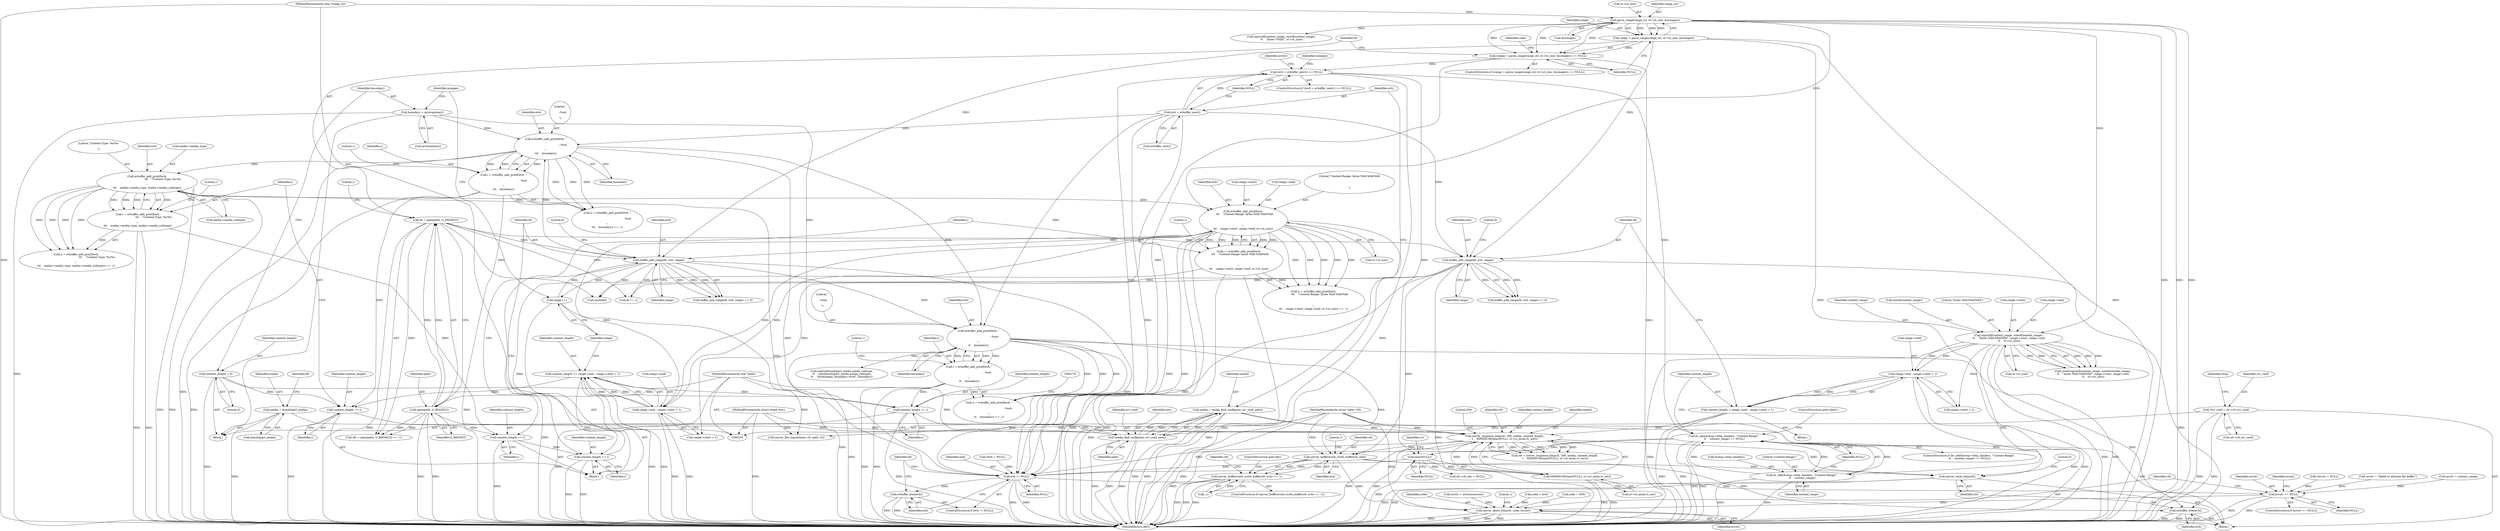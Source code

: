 digraph "0_src_142cfc82b932bc211218fbd7bdda8c7ce83f19df_1@API" {
"1000437" [label="(Call,server_bufferevent_write_buffer(clt, evb))"];
"1000413" [label="(Call,server_response_http(clt, 206, media, content_length,\n \t    MINIMUM(time(NULL), st->st_mtim.tv_sec)))"];
"1000107" [label="(MethodParameterIn,struct client *clt)"];
"1000208" [label="(Call,media = media_find_config(env, srv_conf, path))"];
"1000210" [label="(Call,media_find_config(env, srv_conf, path))"];
"1000106" [label="(MethodParameterIn,struct httpd *env)"];
"1000113" [label="(Call,*srv_conf = clt->clt_srv_conf)"];
"1000202" [label="(Call,open(path, O_RDONLY))"];
"1000108" [label="(MethodParameterIn,char *path)"];
"1000401" [label="(Call,media = &multipart_media)"];
"1000375" [label="(Call,content_length += i)"];
"1000366" [label="(Call,i = evbuffer_add_printf(evb, \"\r\n--%ud--\r\n\",\n\t\t    boundary))"];
"1000368" [label="(Call,evbuffer_add_printf(evb, \"\r\n--%ud--\r\n\",\n\t\t    boundary))"];
"1000216" [label="(Call,evb = evbuffer_new())"];
"1000345" [label="(Call,buffer_add_range(fd, evb, range))"];
"1000200" [label="(Call,fd = open(path, O_RDONLY))"];
"1000325" [label="(Call,evbuffer_add_printf(evb,\n \t\t\t    \"Content-Range: bytes %lld-%lld/%lld\r\n\r\n\",\n\t\t\t    range->start, range->end, st->st_size))"];
"1000306" [label="(Call,evbuffer_add_printf(evb,\n\t\t\t    \"Content-Type: %s/%s\r\n\",\n\t\t\t    media->media_type, media->media_subtype))"];
"1000292" [label="(Call,evbuffer_add_printf(evb, \"\r\n--%ud\r\n\",\n\t\t\t    boundary))"];
"1000281" [label="(Call,boundary = arc4random())"];
"1000353" [label="(Call,range->end - range->start + 1)"];
"1000172" [label="(Call,parse_range(range_str, st->st_size, &nranges))"];
"1000110" [label="(MethodParameterIn,char *range_str)"];
"1000170" [label="(Call,range = parse_range(range_str, st->st_size, &nranges))"];
"1000362" [label="(Call,range++)"];
"1000351" [label="(Call,content_length += range->end - range->start + 1)"];
"1000340" [label="(Call,content_length += i)"];
"1000323" [label="(Call,i = evbuffer_add_printf(evb,\n \t\t\t    \"Content-Range: bytes %lld-%lld/%lld\r\n\r\n\",\n\t\t\t    range->start, range->end, st->st_size))"];
"1000318" [label="(Call,content_length += i)"];
"1000304" [label="(Call,i = evbuffer_add_printf(evb,\n\t\t\t    \"Content-Type: %s/%s\r\n\",\n\t\t\t    media->media_type, media->media_subtype))"];
"1000299" [label="(Call,content_length += i)"];
"1000290" [label="(Call,i = evbuffer_add_printf(evb, \"\r\n--%ud\r\n\",\n\t\t\t    boundary))"];
"1000278" [label="(Call,content_length = 0)"];
"1000257" [label="(Call,content_length = range->end - range->start + 1)"];
"1000259" [label="(Call,range->end - range->start + 1)"];
"1000232" [label="(Call,snprintf(content_range, sizeof(content_range),\n \t\t    \"bytes %lld-%lld/%lld\", range->start, range->end,\n \t\t    st->st_size))"];
"1000418" [label="(Call,MINIMUM(time(NULL), st->st_mtim.tv_sec))"];
"1000419" [label="(Call,time(NULL))"];
"1000247" [label="(Call,kv_add(&resp->http_headers, \"Content-Range\",\n \t\t    content_range) == NULL)"];
"1000248" [label="(Call,kv_add(&resp->http_headers, \"Content-Range\",\n \t\t    content_range))"];
"1000215" [label="(Call,(evb = evbuffer_new()) == NULL)"];
"1000169" [label="(Call,(range = parse_range(range_str, st->st_size, &nranges)) == NULL)"];
"1000270" [label="(Call,buffer_add_range(fd, evb, range))"];
"1000436" [label="(Call,server_bufferevent_write_buffer(clt, evb) == -1)"];
"1000471" [label="(Call,evbuffer_free(evb))"];
"1000473" [label="(Call,server_reset_http(clt))"];
"1000496" [label="(Call,evb != NULL)"];
"1000499" [label="(Call,evbuffer_free(evb))"];
"1000509" [label="(Call,errstr == NULL)"];
"1000516" [label="(Call,server_abort_http(clt, code, errstr))"];
"1000292" [label="(Call,evbuffer_add_printf(evb, \"\r\n--%ud\r\n\",\n\t\t\t    boundary))"];
"1000182" [label="(Identifier,code)"];
"1000509" [label="(Call,errstr == NULL)"];
"1000326" [label="(Identifier,evb)"];
"1000243" [label="(Call,st->st_size)"];
"1000349" [label="(Literal,0)"];
"1000445" [label="(Identifier,clt)"];
"1000258" [label="(Identifier,content_length)"];
"1000362" [label="(Call,range++)"];
"1000186" [label="(Call,snprintf(content_range, sizeof(content_range),\n \t\t    \"bytes */%lld\", st->st_size))"];
"1000257" [label="(Call,content_length = range->end - range->start + 1)"];
"1000232" [label="(Call,snprintf(content_range, sizeof(content_range),\n \t\t    \"bytes %lld-%lld/%lld\", range->start, range->end,\n \t\t    st->st_size))"];
"1000273" [label="(Identifier,range)"];
"1000522" [label="(Literal,1)"];
"1000212" [label="(Identifier,srv_conf)"];
"1000270" [label="(Call,buffer_add_range(fd, evb, range))"];
"1000373" [label="(Literal,1)"];
"1000301" [label="(Identifier,i)"];
"1000498" [label="(Identifier,NULL)"];
"1000277" [label="(Block,)"];
"1000213" [label="(Identifier,path)"];
"1000210" [label="(Call,media_find_config(env, srv_conf, path))"];
"1000181" [label="(Call,code = 416)"];
"1000219" [label="(Identifier,NULL)"];
"1000290" [label="(Call,i = evbuffer_add_printf(evb, \"\r\n--%ud\r\n\",\n\t\t\t    boundary))"];
"1000271" [label="(Identifier,fd)"];
"1000346" [label="(Identifier,fd)"];
"1000441" [label="(Literal,1)"];
"1000211" [label="(Identifier,env)"];
"1000511" [label="(Identifier,NULL)"];
"1000217" [label="(Identifier,evb)"];
"1000402" [label="(Identifier,media)"];
"1000240" [label="(Call,range->end)"];
"1000344" [label="(Call,buffer_add_range(fd, evb, range) == 0)"];
"1000304" [label="(Call,i = evbuffer_add_printf(evb,\n\t\t\t    \"Content-Type: %s/%s\r\n\",\n\t\t\t    media->media_type, media->media_subtype))"];
"1000233" [label="(Identifier,content_range)"];
"1000115" [label="(Call,clt->clt_srv_conf)"];
"1000179" [label="(Identifier,NULL)"];
"1000306" [label="(Call,evbuffer_add_printf(evb,\n\t\t\t    \"Content-Type: %s/%s\r\n\",\n\t\t\t    media->media_type, media->media_subtype))"];
"1000510" [label="(Identifier,errstr)"];
"1000114" [label="(Identifier,srv_conf)"];
"1000170" [label="(Call,range = parse_range(range_str, st->st_size, &nranges))"];
"1000209" [label="(Identifier,media)"];
"1000234" [label="(Call,sizeof(content_range))"];
"1000328" [label="(Call,range->start)"];
"1000352" [label="(Identifier,content_length)"];
"1000236" [label="(Literal,\"bytes %lld-%lld/%lld\")"];
"1000227" [label="(Identifier,nranges)"];
"1000325" [label="(Call,evbuffer_add_printf(evb,\n \t\t\t    \"Content-Range: bytes %lld-%lld/%lld\r\n\r\n\",\n\t\t\t    range->start, range->end, st->st_size))"];
"1000512" [label="(Call,errstr = strerror(errno))"];
"1000503" [label="(Identifier,fd)"];
"1000287" [label="(Block,)"];
"1000319" [label="(Identifier,content_length)"];
"1000247" [label="(Call,kv_add(&resp->http_headers, \"Content-Range\",\n \t\t    content_range) == NULL)"];
"1000495" [label="(ControlStructure,if (evb != NULL))"];
"1000401" [label="(Call,media = &multipart_media)"];
"1000473" [label="(Call,server_reset_http(clt))"];
"1000334" [label="(Call,st->st_size)"];
"1000177" [label="(Call,&nranges)"];
"1000367" [label="(Identifier,i)"];
"1000297" [label="(Literal,1)"];
"1000371" [label="(Identifier,boundary)"];
"1000331" [label="(Call,range->end)"];
"1000291" [label="(Identifier,i)"];
"1000496" [label="(Call,evb != NULL)"];
"1000215" [label="(Call,(evb = evbuffer_new()) == NULL)"];
"1000256" [label="(ControlStructure,goto abort;)"];
"1000513" [label="(Identifier,errstr)"];
"1000206" [label="(Literal,1)"];
"1000248" [label="(Call,kv_add(&resp->http_headers, \"Content-Range\",\n \t\t    content_range))"];
"1000171" [label="(Identifier,range)"];
"1000414" [label="(Identifier,clt)"];
"1000323" [label="(Call,i = evbuffer_add_printf(evb,\n \t\t\t    \"Content-Range: bytes %lld-%lld/%lld\r\n\r\n\",\n\t\t\t    range->start, range->end, st->st_size))"];
"1000340" [label="(Call,content_length += i)"];
"1000120" [label="(Identifier,resp)"];
"1000406" [label="(Identifier,fd)"];
"1000309" [label="(Call,media->media_type)"];
"1000216" [label="(Call,evb = evbuffer_new())"];
"1000308" [label="(Literal,\"Content-Type: %s/%s\r\n\")"];
"1000169" [label="(Call,(range = parse_range(range_str, st->st_size, &nranges)) == NULL)"];
"1000200" [label="(Call,fd = open(path, O_RDONLY))"];
"1000375" [label="(Call,content_length += i)"];
"1000341" [label="(Identifier,content_length)"];
"1000489" [label="(Call,clt->clt_bev = NULL)"];
"1000168" [label="(ControlStructure,if ((range = parse_range(range_str, st->st_size, &nranges)) == NULL))"];
"1000423" [label="(Identifier,st)"];
"1000272" [label="(Identifier,evb)"];
"1000365" [label="(Call,(i = evbuffer_add_printf(evb, \"\r\n--%ud--\r\n\",\n\t\t    boundary)) == -1)"];
"1000263" [label="(Call,range->start + 1)"];
"1000438" [label="(Identifier,clt)"];
"1000260" [label="(Call,range->end)"];
"1000405" [label="(Call,close(fd))"];
"1000351" [label="(Call,content_length += range->end - range->start + 1)"];
"1000523" [label="(MethodReturn,RET)"];
"1000318" [label="(Call,content_length += i)"];
"1000436" [label="(Call,server_bufferevent_write_buffer(clt, evb) == -1)"];
"1000348" [label="(Identifier,range)"];
"1000279" [label="(Identifier,content_length)"];
"1000497" [label="(Identifier,evb)"];
"1000370" [label="(Literal,\"\r\n--%ud--\r\n\")"];
"1000437" [label="(Call,server_bufferevent_write_buffer(clt, evb))"];
"1000345" [label="(Call,buffer_add_range(fd, evb, range))"];
"1000281" [label="(Call,boundary = arc4random())"];
"1000294" [label="(Literal,\"\r\n--%ud\r\n\")"];
"1000249" [label="(Call,&resp->http_headers)"];
"1000222" [label="(Identifier,errstr)"];
"1000517" [label="(Identifier,clt)"];
"1000303" [label="(Call,(i = evbuffer_add_printf(evb,\n\t\t\t    \"Content-Type: %s/%s\r\n\",\n\t\t\t    media->media_type, media->media_subtype)) == -1)"];
"1000111" [label="(Block,)"];
"1000204" [label="(Identifier,O_RDONLY)"];
"1000110" [label="(MethodParameterIn,char *range_str)"];
"1000305" [label="(Identifier,i)"];
"1000474" [label="(Identifier,clt)"];
"1000108" [label="(MethodParameterIn,char *path)"];
"1000289" [label="(Call,(i = evbuffer_add_printf(evb, \"\r\n--%ud\r\n\",\n\t\t\t    boundary)) == -1)"];
"1000354" [label="(Call,range->end)"];
"1000299" [label="(Call,content_length += i)"];
"1000376" [label="(Identifier,content_length)"];
"1000320" [label="(Identifier,i)"];
"1000230" [label="(Call,(void)snprintf(content_range, sizeof(content_range),\n \t\t    \"bytes %lld-%lld/%lld\", range->start, range->end,\n \t\t    st->st_size))"];
"1000300" [label="(Identifier,content_length)"];
"1000153" [label="(Call,*errstr = NULL)"];
"1000107" [label="(MethodParameterIn,struct client *clt)"];
"1000421" [label="(Call,st->st_mtim.tv_sec)"];
"1000106" [label="(MethodParameterIn,struct httpd *env)"];
"1000476" [label="(Literal,0)"];
"1000282" [label="(Identifier,boundary)"];
"1000347" [label="(Identifier,evb)"];
"1000269" [label="(Call,buffer_add_range(fd, evb, range) == 0)"];
"1000253" [label="(Literal,\"Content-Range\")"];
"1000338" [label="(Literal,1)"];
"1000283" [label="(Call,arc4random())"];
"1000368" [label="(Call,evbuffer_add_printf(evb, \"\r\n--%ud--\r\n\",\n\t\t    boundary))"];
"1000274" [label="(Literal,0)"];
"1000280" [label="(Literal,0)"];
"1000516" [label="(Call,server_abort_http(clt, code, errstr))"];
"1000174" [label="(Call,st->st_size)"];
"1000420" [label="(Identifier,NULL)"];
"1000134" [label="(Call,*evb = NULL)"];
"1000417" [label="(Identifier,content_length)"];
"1000259" [label="(Call,range->end - range->start + 1)"];
"1000208" [label="(Call,media = media_find_config(env, srv_conf, path))"];
"1000403" [label="(Call,&multipart_media)"];
"1000342" [label="(Identifier,i)"];
"1000519" [label="(Identifier,errstr)"];
"1000324" [label="(Identifier,i)"];
"1000369" [label="(Identifier,evb)"];
"1000254" [label="(Identifier,content_range)"];
"1000439" [label="(Identifier,evb)"];
"1000278" [label="(Call,content_length = 0)"];
"1000327" [label="(Literal,\"Content-Range: bytes %lld-%lld/%lld\r\n\r\n\")"];
"1000139" [label="(Call,code = 500)"];
"1000307" [label="(Identifier,evb)"];
"1000413" [label="(Call,server_response_http(clt, 206, media, content_length,\n \t    MINIMUM(time(NULL), st->st_mtim.tv_sec)))"];
"1000316" [label="(Literal,1)"];
"1000500" [label="(Identifier,evb)"];
"1000221" [label="(Call,errstr = \"failed to allocate file buffer\")"];
"1000246" [label="(ControlStructure,if (kv_add(&resp->http_headers, \"Content-Range\",\n \t\t    content_range) == NULL))"];
"1000411" [label="(Call,ret = server_response_http(clt, 206, media, content_length,\n \t    MINIMUM(time(NULL), st->st_mtim.tv_sec)))"];
"1000194" [label="(Call,errstr = content_range)"];
"1000416" [label="(Identifier,media)"];
"1000518" [label="(Identifier,code)"];
"1000502" [label="(Call,fd != -1)"];
"1000295" [label="(Identifier,boundary)"];
"1000499" [label="(Call,evbuffer_free(evb))"];
"1000286" [label="(Identifier,nranges)"];
"1000113" [label="(Call,*srv_conf = clt->clt_srv_conf)"];
"1000471" [label="(Call,evbuffer_free(evb))"];
"1000353" [label="(Call,range->end - range->start + 1)"];
"1000418" [label="(Call,MINIMUM(time(NULL), st->st_mtim.tv_sec))"];
"1000214" [label="(ControlStructure,if ((evb = evbuffer_new()) == NULL))"];
"1000203" [label="(Identifier,path)"];
"1000391" [label="(Call,snprintf(multipart_media.media_subtype,\n \t\t    sizeof(multipart_media.media_subtype),\n\t\t    \"byteranges; boundary=%ud\", boundary))"];
"1000312" [label="(Call,media->media_subtype)"];
"1000419" [label="(Call,time(NULL))"];
"1000237" [label="(Call,range->start)"];
"1000229" [label="(Block,)"];
"1000472" [label="(Identifier,evb)"];
"1000508" [label="(ControlStructure,if (errstr == NULL))"];
"1000377" [label="(Identifier,i)"];
"1000293" [label="(Identifier,evb)"];
"1000255" [label="(Identifier,NULL)"];
"1000163" [label="(Call,server_file_request(env, clt, path, st))"];
"1000322" [label="(Call,(i = evbuffer_add_printf(evb,\n \t\t\t    \"Content-Range: bytes %lld-%lld/%lld\r\n\r\n\",\n\t\t\t    range->start, range->end, st->st_size)) == -1)"];
"1000202" [label="(Call,open(path, O_RDONLY))"];
"1000201" [label="(Identifier,fd)"];
"1000440" [label="(Call,-1)"];
"1000357" [label="(Call,range->start + 1)"];
"1000218" [label="(Call,evbuffer_new())"];
"1000173" [label="(Identifier,range_str)"];
"1000415" [label="(Literal,206)"];
"1000172" [label="(Call,parse_range(range_str, st->st_size, &nranges))"];
"1000442" [label="(ControlStructure,goto fail;)"];
"1000199" [label="(Call,(fd = open(path, O_RDONLY)) == -1)"];
"1000363" [label="(Identifier,range)"];
"1000435" [label="(ControlStructure,if (server_bufferevent_write_buffer(clt, evb) == -1))"];
"1000366" [label="(Call,i = evbuffer_add_printf(evb, \"\r\n--%ud--\r\n\",\n\t\t    boundary))"];
"1000437" -> "1000436"  [label="AST: "];
"1000437" -> "1000439"  [label="CFG: "];
"1000438" -> "1000437"  [label="AST: "];
"1000439" -> "1000437"  [label="AST: "];
"1000441" -> "1000437"  [label="CFG: "];
"1000437" -> "1000436"  [label="DDG: "];
"1000437" -> "1000436"  [label="DDG: "];
"1000413" -> "1000437"  [label="DDG: "];
"1000107" -> "1000437"  [label="DDG: "];
"1000368" -> "1000437"  [label="DDG: "];
"1000270" -> "1000437"  [label="DDG: "];
"1000437" -> "1000471"  [label="DDG: "];
"1000437" -> "1000473"  [label="DDG: "];
"1000437" -> "1000496"  [label="DDG: "];
"1000437" -> "1000516"  [label="DDG: "];
"1000413" -> "1000411"  [label="AST: "];
"1000413" -> "1000418"  [label="CFG: "];
"1000414" -> "1000413"  [label="AST: "];
"1000415" -> "1000413"  [label="AST: "];
"1000416" -> "1000413"  [label="AST: "];
"1000417" -> "1000413"  [label="AST: "];
"1000418" -> "1000413"  [label="AST: "];
"1000411" -> "1000413"  [label="CFG: "];
"1000413" -> "1000523"  [label="DDG: "];
"1000413" -> "1000523"  [label="DDG: "];
"1000413" -> "1000523"  [label="DDG: "];
"1000413" -> "1000411"  [label="DDG: "];
"1000413" -> "1000411"  [label="DDG: "];
"1000413" -> "1000411"  [label="DDG: "];
"1000413" -> "1000411"  [label="DDG: "];
"1000413" -> "1000411"  [label="DDG: "];
"1000107" -> "1000413"  [label="DDG: "];
"1000208" -> "1000413"  [label="DDG: "];
"1000401" -> "1000413"  [label="DDG: "];
"1000375" -> "1000413"  [label="DDG: "];
"1000257" -> "1000413"  [label="DDG: "];
"1000418" -> "1000413"  [label="DDG: "];
"1000418" -> "1000413"  [label="DDG: "];
"1000413" -> "1000473"  [label="DDG: "];
"1000107" -> "1000105"  [label="AST: "];
"1000107" -> "1000523"  [label="DDG: "];
"1000107" -> "1000163"  [label="DDG: "];
"1000107" -> "1000473"  [label="DDG: "];
"1000107" -> "1000516"  [label="DDG: "];
"1000208" -> "1000111"  [label="AST: "];
"1000208" -> "1000210"  [label="CFG: "];
"1000209" -> "1000208"  [label="AST: "];
"1000210" -> "1000208"  [label="AST: "];
"1000217" -> "1000208"  [label="CFG: "];
"1000208" -> "1000523"  [label="DDG: "];
"1000208" -> "1000523"  [label="DDG: "];
"1000210" -> "1000208"  [label="DDG: "];
"1000210" -> "1000208"  [label="DDG: "];
"1000210" -> "1000208"  [label="DDG: "];
"1000210" -> "1000213"  [label="CFG: "];
"1000211" -> "1000210"  [label="AST: "];
"1000212" -> "1000210"  [label="AST: "];
"1000213" -> "1000210"  [label="AST: "];
"1000210" -> "1000523"  [label="DDG: "];
"1000210" -> "1000523"  [label="DDG: "];
"1000210" -> "1000523"  [label="DDG: "];
"1000106" -> "1000210"  [label="DDG: "];
"1000113" -> "1000210"  [label="DDG: "];
"1000202" -> "1000210"  [label="DDG: "];
"1000108" -> "1000210"  [label="DDG: "];
"1000106" -> "1000105"  [label="AST: "];
"1000106" -> "1000523"  [label="DDG: "];
"1000106" -> "1000163"  [label="DDG: "];
"1000113" -> "1000111"  [label="AST: "];
"1000113" -> "1000115"  [label="CFG: "];
"1000114" -> "1000113"  [label="AST: "];
"1000115" -> "1000113"  [label="AST: "];
"1000120" -> "1000113"  [label="CFG: "];
"1000113" -> "1000523"  [label="DDG: "];
"1000113" -> "1000523"  [label="DDG: "];
"1000202" -> "1000200"  [label="AST: "];
"1000202" -> "1000204"  [label="CFG: "];
"1000203" -> "1000202"  [label="AST: "];
"1000204" -> "1000202"  [label="AST: "];
"1000200" -> "1000202"  [label="CFG: "];
"1000202" -> "1000523"  [label="DDG: "];
"1000202" -> "1000523"  [label="DDG: "];
"1000202" -> "1000199"  [label="DDG: "];
"1000202" -> "1000199"  [label="DDG: "];
"1000202" -> "1000200"  [label="DDG: "];
"1000202" -> "1000200"  [label="DDG: "];
"1000108" -> "1000202"  [label="DDG: "];
"1000108" -> "1000105"  [label="AST: "];
"1000108" -> "1000523"  [label="DDG: "];
"1000108" -> "1000163"  [label="DDG: "];
"1000401" -> "1000277"  [label="AST: "];
"1000401" -> "1000403"  [label="CFG: "];
"1000402" -> "1000401"  [label="AST: "];
"1000403" -> "1000401"  [label="AST: "];
"1000406" -> "1000401"  [label="CFG: "];
"1000401" -> "1000523"  [label="DDG: "];
"1000375" -> "1000277"  [label="AST: "];
"1000375" -> "1000377"  [label="CFG: "];
"1000376" -> "1000375"  [label="AST: "];
"1000377" -> "1000375"  [label="AST: "];
"1000379" -> "1000375"  [label="CFG: "];
"1000375" -> "1000523"  [label="DDG: "];
"1000366" -> "1000375"  [label="DDG: "];
"1000351" -> "1000375"  [label="DDG: "];
"1000278" -> "1000375"  [label="DDG: "];
"1000366" -> "1000365"  [label="AST: "];
"1000366" -> "1000368"  [label="CFG: "];
"1000367" -> "1000366"  [label="AST: "];
"1000368" -> "1000366"  [label="AST: "];
"1000373" -> "1000366"  [label="CFG: "];
"1000366" -> "1000523"  [label="DDG: "];
"1000366" -> "1000523"  [label="DDG: "];
"1000366" -> "1000365"  [label="DDG: "];
"1000368" -> "1000366"  [label="DDG: "];
"1000368" -> "1000366"  [label="DDG: "];
"1000368" -> "1000366"  [label="DDG: "];
"1000368" -> "1000371"  [label="CFG: "];
"1000369" -> "1000368"  [label="AST: "];
"1000370" -> "1000368"  [label="AST: "];
"1000371" -> "1000368"  [label="AST: "];
"1000368" -> "1000523"  [label="DDG: "];
"1000368" -> "1000365"  [label="DDG: "];
"1000368" -> "1000365"  [label="DDG: "];
"1000368" -> "1000365"  [label="DDG: "];
"1000216" -> "1000368"  [label="DDG: "];
"1000345" -> "1000368"  [label="DDG: "];
"1000281" -> "1000368"  [label="DDG: "];
"1000292" -> "1000368"  [label="DDG: "];
"1000368" -> "1000391"  [label="DDG: "];
"1000368" -> "1000471"  [label="DDG: "];
"1000368" -> "1000496"  [label="DDG: "];
"1000216" -> "1000215"  [label="AST: "];
"1000216" -> "1000218"  [label="CFG: "];
"1000217" -> "1000216"  [label="AST: "];
"1000218" -> "1000216"  [label="AST: "];
"1000219" -> "1000216"  [label="CFG: "];
"1000216" -> "1000523"  [label="DDG: "];
"1000216" -> "1000215"  [label="DDG: "];
"1000216" -> "1000270"  [label="DDG: "];
"1000216" -> "1000292"  [label="DDG: "];
"1000216" -> "1000496"  [label="DDG: "];
"1000345" -> "1000344"  [label="AST: "];
"1000345" -> "1000348"  [label="CFG: "];
"1000346" -> "1000345"  [label="AST: "];
"1000347" -> "1000345"  [label="AST: "];
"1000348" -> "1000345"  [label="AST: "];
"1000349" -> "1000345"  [label="CFG: "];
"1000345" -> "1000523"  [label="DDG: "];
"1000345" -> "1000292"  [label="DDG: "];
"1000345" -> "1000344"  [label="DDG: "];
"1000345" -> "1000344"  [label="DDG: "];
"1000345" -> "1000344"  [label="DDG: "];
"1000200" -> "1000345"  [label="DDG: "];
"1000325" -> "1000345"  [label="DDG: "];
"1000170" -> "1000345"  [label="DDG: "];
"1000362" -> "1000345"  [label="DDG: "];
"1000345" -> "1000362"  [label="DDG: "];
"1000345" -> "1000405"  [label="DDG: "];
"1000345" -> "1000496"  [label="DDG: "];
"1000345" -> "1000502"  [label="DDG: "];
"1000200" -> "1000199"  [label="AST: "];
"1000201" -> "1000200"  [label="AST: "];
"1000206" -> "1000200"  [label="CFG: "];
"1000200" -> "1000523"  [label="DDG: "];
"1000200" -> "1000199"  [label="DDG: "];
"1000200" -> "1000270"  [label="DDG: "];
"1000200" -> "1000405"  [label="DDG: "];
"1000200" -> "1000502"  [label="DDG: "];
"1000325" -> "1000323"  [label="AST: "];
"1000325" -> "1000334"  [label="CFG: "];
"1000326" -> "1000325"  [label="AST: "];
"1000327" -> "1000325"  [label="AST: "];
"1000328" -> "1000325"  [label="AST: "];
"1000331" -> "1000325"  [label="AST: "];
"1000334" -> "1000325"  [label="AST: "];
"1000323" -> "1000325"  [label="CFG: "];
"1000325" -> "1000523"  [label="DDG: "];
"1000325" -> "1000523"  [label="DDG: "];
"1000325" -> "1000523"  [label="DDG: "];
"1000325" -> "1000322"  [label="DDG: "];
"1000325" -> "1000322"  [label="DDG: "];
"1000325" -> "1000322"  [label="DDG: "];
"1000325" -> "1000322"  [label="DDG: "];
"1000325" -> "1000322"  [label="DDG: "];
"1000325" -> "1000323"  [label="DDG: "];
"1000325" -> "1000323"  [label="DDG: "];
"1000325" -> "1000323"  [label="DDG: "];
"1000325" -> "1000323"  [label="DDG: "];
"1000325" -> "1000323"  [label="DDG: "];
"1000306" -> "1000325"  [label="DDG: "];
"1000353" -> "1000325"  [label="DDG: "];
"1000172" -> "1000325"  [label="DDG: "];
"1000325" -> "1000353"  [label="DDG: "];
"1000325" -> "1000353"  [label="DDG: "];
"1000325" -> "1000357"  [label="DDG: "];
"1000325" -> "1000496"  [label="DDG: "];
"1000306" -> "1000304"  [label="AST: "];
"1000306" -> "1000312"  [label="CFG: "];
"1000307" -> "1000306"  [label="AST: "];
"1000308" -> "1000306"  [label="AST: "];
"1000309" -> "1000306"  [label="AST: "];
"1000312" -> "1000306"  [label="AST: "];
"1000304" -> "1000306"  [label="CFG: "];
"1000306" -> "1000523"  [label="DDG: "];
"1000306" -> "1000523"  [label="DDG: "];
"1000306" -> "1000303"  [label="DDG: "];
"1000306" -> "1000303"  [label="DDG: "];
"1000306" -> "1000303"  [label="DDG: "];
"1000306" -> "1000303"  [label="DDG: "];
"1000306" -> "1000304"  [label="DDG: "];
"1000306" -> "1000304"  [label="DDG: "];
"1000306" -> "1000304"  [label="DDG: "];
"1000306" -> "1000304"  [label="DDG: "];
"1000292" -> "1000306"  [label="DDG: "];
"1000306" -> "1000496"  [label="DDG: "];
"1000292" -> "1000290"  [label="AST: "];
"1000292" -> "1000295"  [label="CFG: "];
"1000293" -> "1000292"  [label="AST: "];
"1000294" -> "1000292"  [label="AST: "];
"1000295" -> "1000292"  [label="AST: "];
"1000290" -> "1000292"  [label="CFG: "];
"1000292" -> "1000523"  [label="DDG: "];
"1000292" -> "1000289"  [label="DDG: "];
"1000292" -> "1000289"  [label="DDG: "];
"1000292" -> "1000289"  [label="DDG: "];
"1000292" -> "1000290"  [label="DDG: "];
"1000292" -> "1000290"  [label="DDG: "];
"1000292" -> "1000290"  [label="DDG: "];
"1000281" -> "1000292"  [label="DDG: "];
"1000292" -> "1000496"  [label="DDG: "];
"1000281" -> "1000277"  [label="AST: "];
"1000281" -> "1000283"  [label="CFG: "];
"1000282" -> "1000281"  [label="AST: "];
"1000283" -> "1000281"  [label="AST: "];
"1000286" -> "1000281"  [label="CFG: "];
"1000281" -> "1000523"  [label="DDG: "];
"1000353" -> "1000351"  [label="AST: "];
"1000353" -> "1000357"  [label="CFG: "];
"1000354" -> "1000353"  [label="AST: "];
"1000357" -> "1000353"  [label="AST: "];
"1000351" -> "1000353"  [label="CFG: "];
"1000353" -> "1000523"  [label="DDG: "];
"1000353" -> "1000523"  [label="DDG: "];
"1000353" -> "1000351"  [label="DDG: "];
"1000353" -> "1000351"  [label="DDG: "];
"1000172" -> "1000170"  [label="AST: "];
"1000172" -> "1000177"  [label="CFG: "];
"1000173" -> "1000172"  [label="AST: "];
"1000174" -> "1000172"  [label="AST: "];
"1000177" -> "1000172"  [label="AST: "];
"1000170" -> "1000172"  [label="CFG: "];
"1000172" -> "1000523"  [label="DDG: "];
"1000172" -> "1000523"  [label="DDG: "];
"1000172" -> "1000523"  [label="DDG: "];
"1000172" -> "1000169"  [label="DDG: "];
"1000172" -> "1000169"  [label="DDG: "];
"1000172" -> "1000169"  [label="DDG: "];
"1000172" -> "1000170"  [label="DDG: "];
"1000172" -> "1000170"  [label="DDG: "];
"1000172" -> "1000170"  [label="DDG: "];
"1000110" -> "1000172"  [label="DDG: "];
"1000172" -> "1000186"  [label="DDG: "];
"1000172" -> "1000232"  [label="DDG: "];
"1000110" -> "1000105"  [label="AST: "];
"1000110" -> "1000523"  [label="DDG: "];
"1000170" -> "1000169"  [label="AST: "];
"1000171" -> "1000170"  [label="AST: "];
"1000179" -> "1000170"  [label="CFG: "];
"1000170" -> "1000523"  [label="DDG: "];
"1000170" -> "1000523"  [label="DDG: "];
"1000170" -> "1000169"  [label="DDG: "];
"1000170" -> "1000270"  [label="DDG: "];
"1000362" -> "1000287"  [label="AST: "];
"1000362" -> "1000363"  [label="CFG: "];
"1000363" -> "1000362"  [label="AST: "];
"1000286" -> "1000362"  [label="CFG: "];
"1000362" -> "1000523"  [label="DDG: "];
"1000351" -> "1000287"  [label="AST: "];
"1000352" -> "1000351"  [label="AST: "];
"1000363" -> "1000351"  [label="CFG: "];
"1000351" -> "1000523"  [label="DDG: "];
"1000351" -> "1000523"  [label="DDG: "];
"1000351" -> "1000299"  [label="DDG: "];
"1000340" -> "1000351"  [label="DDG: "];
"1000340" -> "1000287"  [label="AST: "];
"1000340" -> "1000342"  [label="CFG: "];
"1000341" -> "1000340"  [label="AST: "];
"1000342" -> "1000340"  [label="AST: "];
"1000346" -> "1000340"  [label="CFG: "];
"1000340" -> "1000523"  [label="DDG: "];
"1000340" -> "1000523"  [label="DDG: "];
"1000323" -> "1000340"  [label="DDG: "];
"1000318" -> "1000340"  [label="DDG: "];
"1000323" -> "1000322"  [label="AST: "];
"1000324" -> "1000323"  [label="AST: "];
"1000338" -> "1000323"  [label="CFG: "];
"1000323" -> "1000523"  [label="DDG: "];
"1000323" -> "1000523"  [label="DDG: "];
"1000323" -> "1000322"  [label="DDG: "];
"1000318" -> "1000287"  [label="AST: "];
"1000318" -> "1000320"  [label="CFG: "];
"1000319" -> "1000318"  [label="AST: "];
"1000320" -> "1000318"  [label="AST: "];
"1000324" -> "1000318"  [label="CFG: "];
"1000318" -> "1000523"  [label="DDG: "];
"1000304" -> "1000318"  [label="DDG: "];
"1000299" -> "1000318"  [label="DDG: "];
"1000304" -> "1000303"  [label="AST: "];
"1000305" -> "1000304"  [label="AST: "];
"1000316" -> "1000304"  [label="CFG: "];
"1000304" -> "1000523"  [label="DDG: "];
"1000304" -> "1000523"  [label="DDG: "];
"1000304" -> "1000303"  [label="DDG: "];
"1000299" -> "1000287"  [label="AST: "];
"1000299" -> "1000301"  [label="CFG: "];
"1000300" -> "1000299"  [label="AST: "];
"1000301" -> "1000299"  [label="AST: "];
"1000305" -> "1000299"  [label="CFG: "];
"1000299" -> "1000523"  [label="DDG: "];
"1000290" -> "1000299"  [label="DDG: "];
"1000278" -> "1000299"  [label="DDG: "];
"1000290" -> "1000289"  [label="AST: "];
"1000291" -> "1000290"  [label="AST: "];
"1000297" -> "1000290"  [label="CFG: "];
"1000290" -> "1000523"  [label="DDG: "];
"1000290" -> "1000523"  [label="DDG: "];
"1000290" -> "1000289"  [label="DDG: "];
"1000278" -> "1000277"  [label="AST: "];
"1000278" -> "1000280"  [label="CFG: "];
"1000279" -> "1000278"  [label="AST: "];
"1000280" -> "1000278"  [label="AST: "];
"1000282" -> "1000278"  [label="CFG: "];
"1000278" -> "1000523"  [label="DDG: "];
"1000257" -> "1000229"  [label="AST: "];
"1000257" -> "1000259"  [label="CFG: "];
"1000258" -> "1000257"  [label="AST: "];
"1000259" -> "1000257"  [label="AST: "];
"1000271" -> "1000257"  [label="CFG: "];
"1000257" -> "1000523"  [label="DDG: "];
"1000257" -> "1000523"  [label="DDG: "];
"1000259" -> "1000257"  [label="DDG: "];
"1000259" -> "1000257"  [label="DDG: "];
"1000259" -> "1000263"  [label="CFG: "];
"1000260" -> "1000259"  [label="AST: "];
"1000263" -> "1000259"  [label="AST: "];
"1000259" -> "1000523"  [label="DDG: "];
"1000259" -> "1000523"  [label="DDG: "];
"1000232" -> "1000259"  [label="DDG: "];
"1000232" -> "1000259"  [label="DDG: "];
"1000232" -> "1000230"  [label="AST: "];
"1000232" -> "1000243"  [label="CFG: "];
"1000233" -> "1000232"  [label="AST: "];
"1000234" -> "1000232"  [label="AST: "];
"1000236" -> "1000232"  [label="AST: "];
"1000237" -> "1000232"  [label="AST: "];
"1000240" -> "1000232"  [label="AST: "];
"1000243" -> "1000232"  [label="AST: "];
"1000230" -> "1000232"  [label="CFG: "];
"1000232" -> "1000523"  [label="DDG: "];
"1000232" -> "1000523"  [label="DDG: "];
"1000232" -> "1000523"  [label="DDG: "];
"1000232" -> "1000230"  [label="DDG: "];
"1000232" -> "1000230"  [label="DDG: "];
"1000232" -> "1000230"  [label="DDG: "];
"1000232" -> "1000230"  [label="DDG: "];
"1000232" -> "1000230"  [label="DDG: "];
"1000232" -> "1000248"  [label="DDG: "];
"1000232" -> "1000263"  [label="DDG: "];
"1000418" -> "1000421"  [label="CFG: "];
"1000419" -> "1000418"  [label="AST: "];
"1000421" -> "1000418"  [label="AST: "];
"1000418" -> "1000523"  [label="DDG: "];
"1000418" -> "1000523"  [label="DDG: "];
"1000419" -> "1000418"  [label="DDG: "];
"1000419" -> "1000420"  [label="CFG: "];
"1000420" -> "1000419"  [label="AST: "];
"1000423" -> "1000419"  [label="CFG: "];
"1000419" -> "1000523"  [label="DDG: "];
"1000247" -> "1000419"  [label="DDG: "];
"1000215" -> "1000419"  [label="DDG: "];
"1000419" -> "1000489"  [label="DDG: "];
"1000419" -> "1000496"  [label="DDG: "];
"1000247" -> "1000246"  [label="AST: "];
"1000247" -> "1000255"  [label="CFG: "];
"1000248" -> "1000247"  [label="AST: "];
"1000255" -> "1000247"  [label="AST: "];
"1000256" -> "1000247"  [label="CFG: "];
"1000258" -> "1000247"  [label="CFG: "];
"1000247" -> "1000523"  [label="DDG: "];
"1000247" -> "1000523"  [label="DDG: "];
"1000248" -> "1000247"  [label="DDG: "];
"1000248" -> "1000247"  [label="DDG: "];
"1000248" -> "1000247"  [label="DDG: "];
"1000215" -> "1000247"  [label="DDG: "];
"1000247" -> "1000496"  [label="DDG: "];
"1000248" -> "1000254"  [label="CFG: "];
"1000249" -> "1000248"  [label="AST: "];
"1000253" -> "1000248"  [label="AST: "];
"1000254" -> "1000248"  [label="AST: "];
"1000255" -> "1000248"  [label="CFG: "];
"1000248" -> "1000523"  [label="DDG: "];
"1000248" -> "1000523"  [label="DDG: "];
"1000215" -> "1000214"  [label="AST: "];
"1000215" -> "1000219"  [label="CFG: "];
"1000219" -> "1000215"  [label="AST: "];
"1000222" -> "1000215"  [label="CFG: "];
"1000227" -> "1000215"  [label="CFG: "];
"1000215" -> "1000523"  [label="DDG: "];
"1000169" -> "1000215"  [label="DDG: "];
"1000215" -> "1000496"  [label="DDG: "];
"1000169" -> "1000168"  [label="AST: "];
"1000169" -> "1000179"  [label="CFG: "];
"1000179" -> "1000169"  [label="AST: "];
"1000182" -> "1000169"  [label="CFG: "];
"1000201" -> "1000169"  [label="CFG: "];
"1000169" -> "1000523"  [label="DDG: "];
"1000169" -> "1000496"  [label="DDG: "];
"1000270" -> "1000269"  [label="AST: "];
"1000270" -> "1000273"  [label="CFG: "];
"1000271" -> "1000270"  [label="AST: "];
"1000272" -> "1000270"  [label="AST: "];
"1000273" -> "1000270"  [label="AST: "];
"1000274" -> "1000270"  [label="CFG: "];
"1000270" -> "1000523"  [label="DDG: "];
"1000270" -> "1000269"  [label="DDG: "];
"1000270" -> "1000269"  [label="DDG: "];
"1000270" -> "1000269"  [label="DDG: "];
"1000270" -> "1000405"  [label="DDG: "];
"1000270" -> "1000471"  [label="DDG: "];
"1000270" -> "1000496"  [label="DDG: "];
"1000270" -> "1000502"  [label="DDG: "];
"1000436" -> "1000435"  [label="AST: "];
"1000436" -> "1000440"  [label="CFG: "];
"1000440" -> "1000436"  [label="AST: "];
"1000442" -> "1000436"  [label="CFG: "];
"1000445" -> "1000436"  [label="CFG: "];
"1000436" -> "1000523"  [label="DDG: "];
"1000436" -> "1000523"  [label="DDG: "];
"1000436" -> "1000523"  [label="DDG: "];
"1000440" -> "1000436"  [label="DDG: "];
"1000471" -> "1000111"  [label="AST: "];
"1000471" -> "1000472"  [label="CFG: "];
"1000472" -> "1000471"  [label="AST: "];
"1000474" -> "1000471"  [label="CFG: "];
"1000471" -> "1000523"  [label="DDG: "];
"1000471" -> "1000523"  [label="DDG: "];
"1000473" -> "1000111"  [label="AST: "];
"1000473" -> "1000474"  [label="CFG: "];
"1000474" -> "1000473"  [label="AST: "];
"1000476" -> "1000473"  [label="CFG: "];
"1000473" -> "1000523"  [label="DDG: "];
"1000473" -> "1000523"  [label="DDG: "];
"1000496" -> "1000495"  [label="AST: "];
"1000496" -> "1000498"  [label="CFG: "];
"1000497" -> "1000496"  [label="AST: "];
"1000498" -> "1000496"  [label="AST: "];
"1000500" -> "1000496"  [label="CFG: "];
"1000503" -> "1000496"  [label="CFG: "];
"1000496" -> "1000523"  [label="DDG: "];
"1000496" -> "1000523"  [label="DDG: "];
"1000134" -> "1000496"  [label="DDG: "];
"1000496" -> "1000499"  [label="DDG: "];
"1000496" -> "1000509"  [label="DDG: "];
"1000499" -> "1000495"  [label="AST: "];
"1000499" -> "1000500"  [label="CFG: "];
"1000500" -> "1000499"  [label="AST: "];
"1000503" -> "1000499"  [label="CFG: "];
"1000499" -> "1000523"  [label="DDG: "];
"1000499" -> "1000523"  [label="DDG: "];
"1000509" -> "1000508"  [label="AST: "];
"1000509" -> "1000511"  [label="CFG: "];
"1000510" -> "1000509"  [label="AST: "];
"1000511" -> "1000509"  [label="AST: "];
"1000513" -> "1000509"  [label="CFG: "];
"1000517" -> "1000509"  [label="CFG: "];
"1000509" -> "1000523"  [label="DDG: "];
"1000509" -> "1000523"  [label="DDG: "];
"1000194" -> "1000509"  [label="DDG: "];
"1000221" -> "1000509"  [label="DDG: "];
"1000153" -> "1000509"  [label="DDG: "];
"1000509" -> "1000516"  [label="DDG: "];
"1000516" -> "1000111"  [label="AST: "];
"1000516" -> "1000519"  [label="CFG: "];
"1000517" -> "1000516"  [label="AST: "];
"1000518" -> "1000516"  [label="AST: "];
"1000519" -> "1000516"  [label="AST: "];
"1000522" -> "1000516"  [label="CFG: "];
"1000516" -> "1000523"  [label="DDG: "];
"1000516" -> "1000523"  [label="DDG: "];
"1000516" -> "1000523"  [label="DDG: "];
"1000516" -> "1000523"  [label="DDG: "];
"1000181" -> "1000516"  [label="DDG: "];
"1000139" -> "1000516"  [label="DDG: "];
"1000512" -> "1000516"  [label="DDG: "];
}
